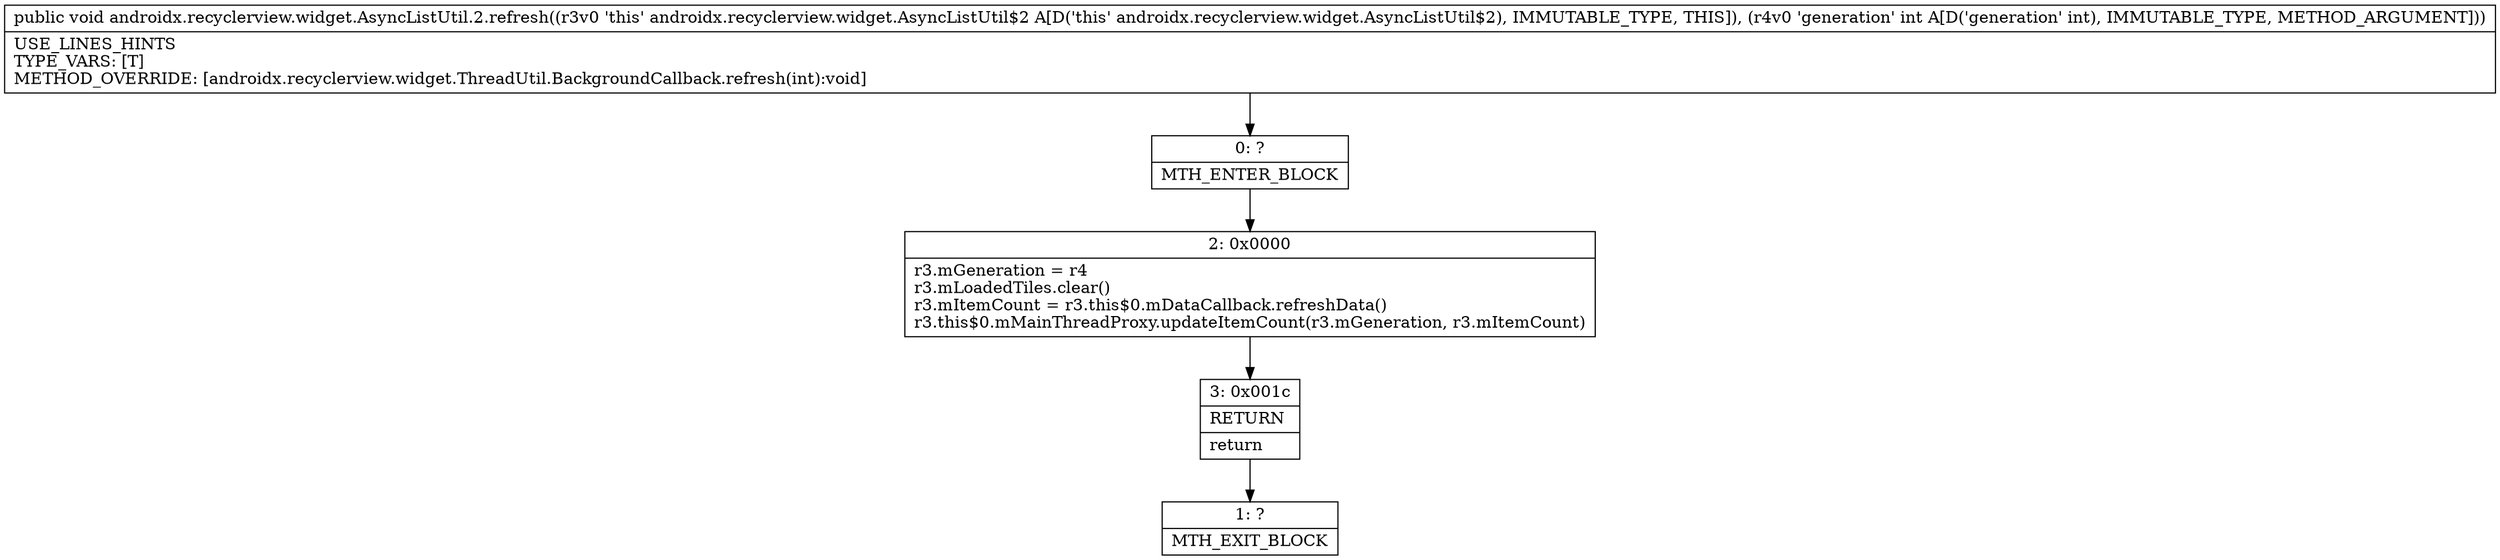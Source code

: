digraph "CFG forandroidx.recyclerview.widget.AsyncListUtil.2.refresh(I)V" {
Node_0 [shape=record,label="{0\:\ ?|MTH_ENTER_BLOCK\l}"];
Node_2 [shape=record,label="{2\:\ 0x0000|r3.mGeneration = r4\lr3.mLoadedTiles.clear()\lr3.mItemCount = r3.this$0.mDataCallback.refreshData()\lr3.this$0.mMainThreadProxy.updateItemCount(r3.mGeneration, r3.mItemCount)\l}"];
Node_3 [shape=record,label="{3\:\ 0x001c|RETURN\l|return\l}"];
Node_1 [shape=record,label="{1\:\ ?|MTH_EXIT_BLOCK\l}"];
MethodNode[shape=record,label="{public void androidx.recyclerview.widget.AsyncListUtil.2.refresh((r3v0 'this' androidx.recyclerview.widget.AsyncListUtil$2 A[D('this' androidx.recyclerview.widget.AsyncListUtil$2), IMMUTABLE_TYPE, THIS]), (r4v0 'generation' int A[D('generation' int), IMMUTABLE_TYPE, METHOD_ARGUMENT]))  | USE_LINES_HINTS\lTYPE_VARS: [T]\lMETHOD_OVERRIDE: [androidx.recyclerview.widget.ThreadUtil.BackgroundCallback.refresh(int):void]\l}"];
MethodNode -> Node_0;Node_0 -> Node_2;
Node_2 -> Node_3;
Node_3 -> Node_1;
}

